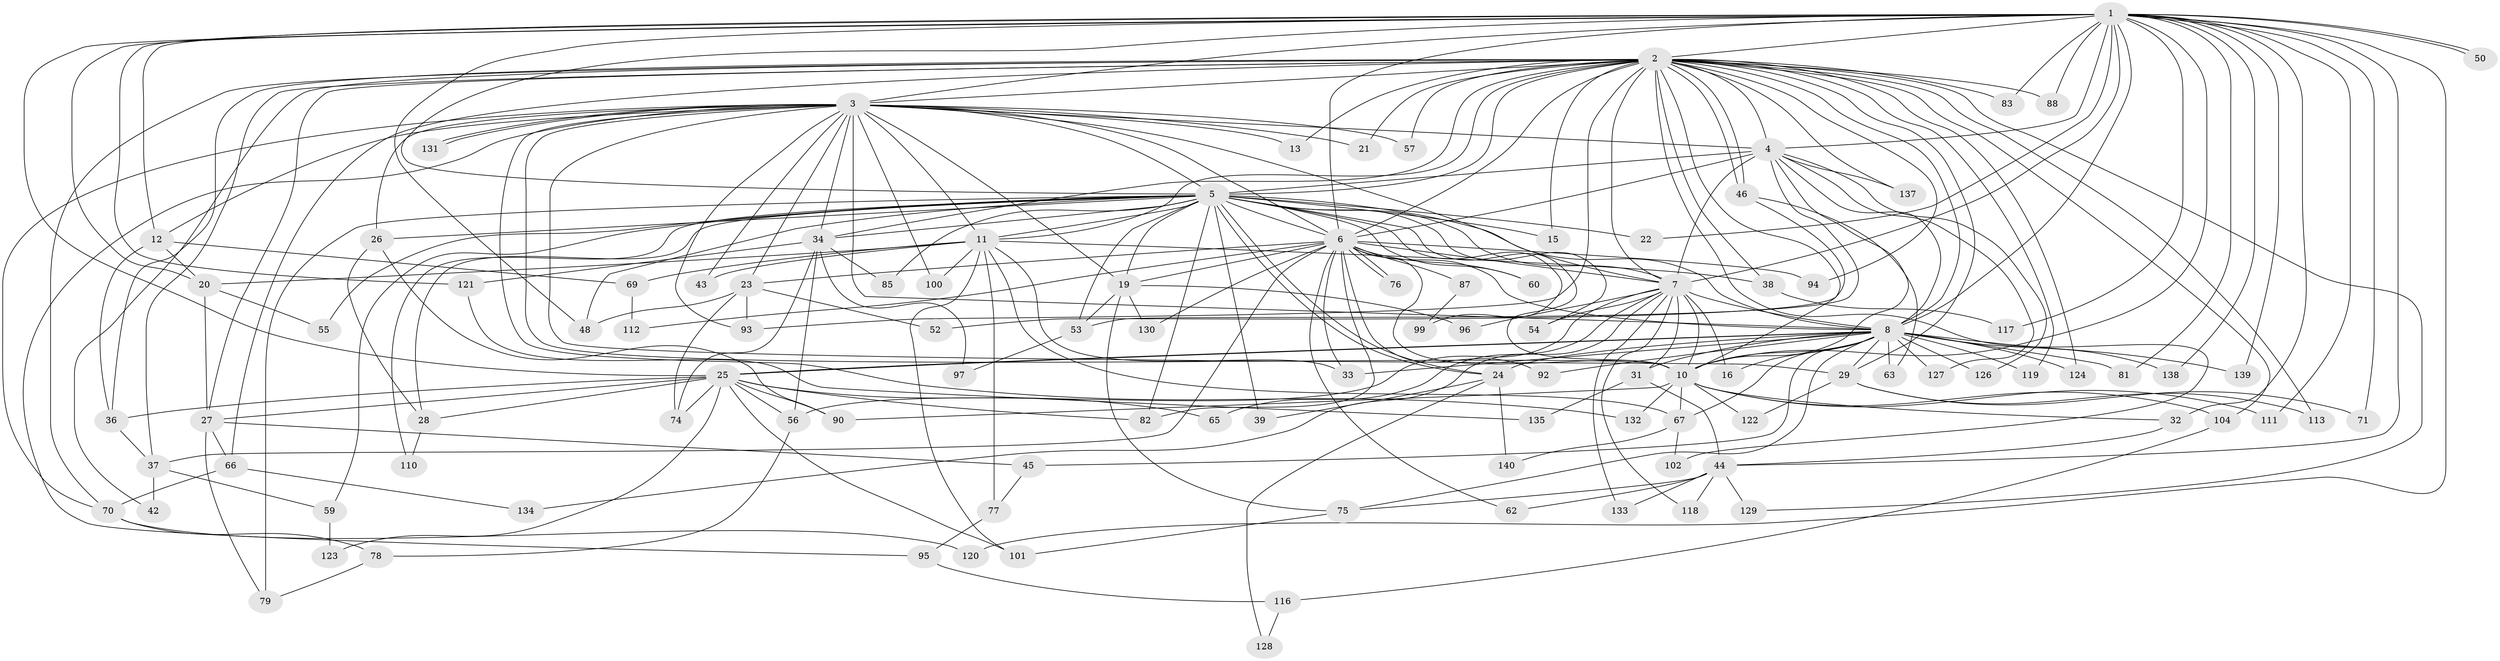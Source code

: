// original degree distribution, {22: 0.0070921985815602835, 35: 0.0070921985815602835, 31: 0.0070921985815602835, 14: 0.0070921985815602835, 32: 0.0070921985815602835, 23: 0.0070921985815602835, 21: 0.0070921985815602835, 29: 0.0070921985815602835, 15: 0.0070921985815602835, 16: 0.0070921985815602835, 12: 0.0070921985815602835, 5: 0.04964539007092199, 2: 0.5390070921985816, 6: 0.0425531914893617, 10: 0.0070921985815602835, 3: 0.20567375886524822, 4: 0.07801418439716312}
// Generated by graph-tools (version 1.1) at 2025/10/02/27/25 16:10:59]
// undirected, 107 vertices, 256 edges
graph export_dot {
graph [start="1"]
  node [color=gray90,style=filled];
  1 [super="+9"];
  2 [super="+17"];
  3 [super="+14"];
  4 [super="+18"];
  5 [super="+72"];
  6 [super="+84"];
  7 [super="+80"];
  8 [super="+73"];
  10 [super="+41"];
  11 [super="+105"];
  12;
  13;
  15;
  16;
  19 [super="+51"];
  20 [super="+98"];
  21;
  22;
  23;
  24 [super="+58"];
  25 [super="+35"];
  26 [super="+109"];
  27 [super="+30"];
  28;
  29 [super="+68"];
  31;
  32;
  33 [super="+64"];
  34 [super="+47"];
  36 [super="+40"];
  37 [super="+49"];
  38;
  39;
  42;
  43;
  44 [super="+61"];
  45;
  46;
  48 [super="+107"];
  50;
  52;
  53 [super="+136"];
  54;
  55;
  56 [super="+91"];
  57;
  59;
  60;
  62;
  63;
  65;
  66 [super="+89"];
  67 [super="+86"];
  69;
  70;
  71;
  74 [super="+106"];
  75 [super="+108"];
  76;
  77;
  78;
  79 [super="+103"];
  81;
  82 [super="+141"];
  83;
  85;
  87;
  88;
  90 [super="+115"];
  92;
  93 [super="+114"];
  94;
  95;
  96;
  97;
  99;
  100;
  101 [super="+125"];
  102;
  104;
  110;
  111;
  112;
  113;
  116;
  117;
  118;
  119;
  120;
  121;
  122;
  123;
  124;
  126;
  127;
  128;
  129;
  130;
  131;
  132;
  133;
  134;
  135;
  137;
  138;
  139;
  140;
  1 -- 2 [weight=2];
  1 -- 3 [weight=2];
  1 -- 4 [weight=2];
  1 -- 5 [weight=2];
  1 -- 6 [weight=2];
  1 -- 7 [weight=2];
  1 -- 8 [weight=2];
  1 -- 10 [weight=2];
  1 -- 12;
  1 -- 20;
  1 -- 22;
  1 -- 44;
  1 -- 48;
  1 -- 50;
  1 -- 50;
  1 -- 83;
  1 -- 88;
  1 -- 117;
  1 -- 138;
  1 -- 139;
  1 -- 32;
  1 -- 71;
  1 -- 111;
  1 -- 81;
  1 -- 120;
  1 -- 121;
  1 -- 25;
  2 -- 3;
  2 -- 4;
  2 -- 5 [weight=2];
  2 -- 6;
  2 -- 7;
  2 -- 8 [weight=2];
  2 -- 10;
  2 -- 11;
  2 -- 13;
  2 -- 15;
  2 -- 21;
  2 -- 29;
  2 -- 34;
  2 -- 37;
  2 -- 38;
  2 -- 42;
  2 -- 46;
  2 -- 46;
  2 -- 66;
  2 -- 70;
  2 -- 83;
  2 -- 88;
  2 -- 93;
  2 -- 94;
  2 -- 102;
  2 -- 113;
  2 -- 119;
  2 -- 124;
  2 -- 129;
  2 -- 137;
  2 -- 104;
  2 -- 57;
  2 -- 27;
  2 -- 36;
  3 -- 4 [weight=2];
  3 -- 5;
  3 -- 6;
  3 -- 7;
  3 -- 8;
  3 -- 10 [weight=2];
  3 -- 12;
  3 -- 13;
  3 -- 19;
  3 -- 21;
  3 -- 23;
  3 -- 26;
  3 -- 29;
  3 -- 34;
  3 -- 43;
  3 -- 57;
  3 -- 70;
  3 -- 95;
  3 -- 100;
  3 -- 131;
  3 -- 131;
  3 -- 132;
  3 -- 11;
  3 -- 93;
  4 -- 5;
  4 -- 6;
  4 -- 7;
  4 -- 8;
  4 -- 10;
  4 -- 53;
  4 -- 126;
  4 -- 127;
  4 -- 137;
  5 -- 6;
  5 -- 7 [weight=2];
  5 -- 8;
  5 -- 10;
  5 -- 11;
  5 -- 15;
  5 -- 22;
  5 -- 24;
  5 -- 24;
  5 -- 26;
  5 -- 28;
  5 -- 39;
  5 -- 53;
  5 -- 54;
  5 -- 55;
  5 -- 59;
  5 -- 60;
  5 -- 79;
  5 -- 85;
  5 -- 99;
  5 -- 110;
  5 -- 48;
  5 -- 82;
  5 -- 34;
  5 -- 19;
  6 -- 7 [weight=3];
  6 -- 8;
  6 -- 10;
  6 -- 19;
  6 -- 23;
  6 -- 33;
  6 -- 60;
  6 -- 62;
  6 -- 76;
  6 -- 76;
  6 -- 82;
  6 -- 87 [weight=2];
  6 -- 92;
  6 -- 130;
  6 -- 112;
  6 -- 94;
  6 -- 37;
  7 -- 8;
  7 -- 10;
  7 -- 16;
  7 -- 31;
  7 -- 54;
  7 -- 56;
  7 -- 65;
  7 -- 96;
  7 -- 118;
  7 -- 133;
  7 -- 134;
  8 -- 10;
  8 -- 16;
  8 -- 25;
  8 -- 25;
  8 -- 31;
  8 -- 45;
  8 -- 63;
  8 -- 75;
  8 -- 81;
  8 -- 92;
  8 -- 119;
  8 -- 124;
  8 -- 126;
  8 -- 127;
  8 -- 138;
  8 -- 139;
  8 -- 29;
  8 -- 67;
  8 -- 33;
  8 -- 24;
  10 -- 32;
  10 -- 67;
  10 -- 90;
  10 -- 104;
  10 -- 122;
  10 -- 132;
  10 -- 111;
  11 -- 33;
  11 -- 38;
  11 -- 43;
  11 -- 67;
  11 -- 69;
  11 -- 77;
  11 -- 100;
  11 -- 20;
  11 -- 101;
  12 -- 20;
  12 -- 36;
  12 -- 69;
  19 -- 130;
  19 -- 75;
  19 -- 53;
  19 -- 96;
  20 -- 27;
  20 -- 55;
  23 -- 48;
  23 -- 52;
  23 -- 93;
  23 -- 74;
  24 -- 39;
  24 -- 128;
  24 -- 140;
  25 -- 28;
  25 -- 36;
  25 -- 56;
  25 -- 74;
  25 -- 82;
  25 -- 90;
  25 -- 65;
  25 -- 101;
  25 -- 123;
  25 -- 27;
  26 -- 28;
  26 -- 90;
  27 -- 45;
  27 -- 66;
  27 -- 79;
  28 -- 110;
  29 -- 71;
  29 -- 122;
  29 -- 113;
  31 -- 135;
  31 -- 44;
  32 -- 44;
  34 -- 74;
  34 -- 97;
  34 -- 56;
  34 -- 121;
  34 -- 85;
  36 -- 37;
  37 -- 42;
  37 -- 59;
  38 -- 117;
  44 -- 129;
  44 -- 133;
  44 -- 118;
  44 -- 75;
  44 -- 62;
  45 -- 77;
  46 -- 52;
  46 -- 63;
  53 -- 97;
  56 -- 78;
  59 -- 123;
  66 -- 134;
  66 -- 70;
  67 -- 140;
  67 -- 102;
  69 -- 112;
  70 -- 78;
  70 -- 120;
  75 -- 101;
  77 -- 95;
  78 -- 79;
  87 -- 99;
  95 -- 116;
  104 -- 116;
  116 -- 128;
  121 -- 135;
}
